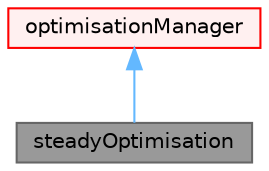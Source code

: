 digraph "steadyOptimisation"
{
 // LATEX_PDF_SIZE
  bgcolor="transparent";
  edge [fontname=Helvetica,fontsize=10,labelfontname=Helvetica,labelfontsize=10];
  node [fontname=Helvetica,fontsize=10,shape=box,height=0.2,width=0.4];
  Node1 [id="Node000001",label="steadyOptimisation",height=0.2,width=0.4,color="gray40", fillcolor="grey60", style="filled", fontcolor="black",tooltip="Iterate the optimisation cycles. For steady state opt, this coinsides with evolving Time."];
  Node2 -> Node1 [id="edge1_Node000001_Node000002",dir="back",color="steelblue1",style="solid",tooltip=" "];
  Node2 [id="Node000002",label="optimisationManager",height=0.2,width=0.4,color="red", fillcolor="#FFF0F0", style="filled",URL="$classFoam_1_1optimisationManager.html",tooltip="Abstract base class for optimisation methods."];
}
